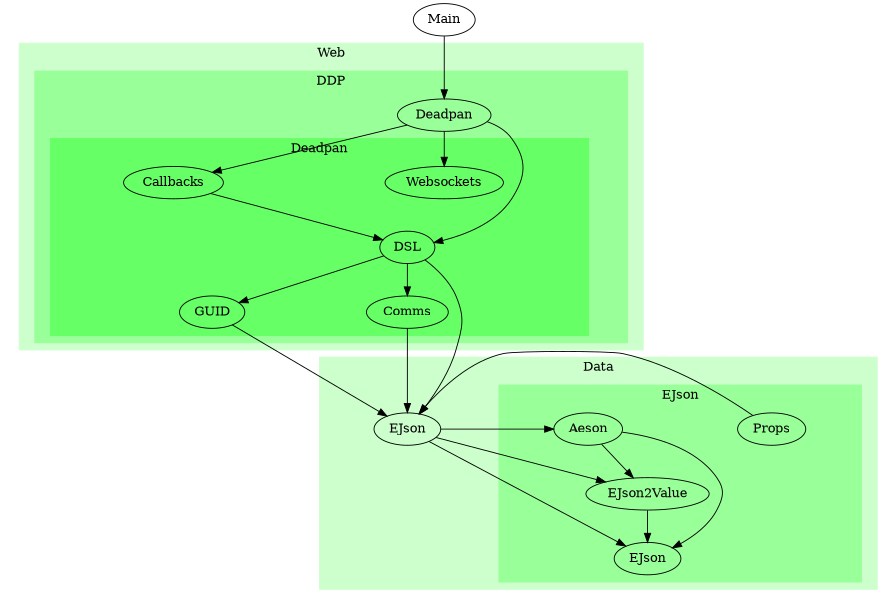 digraph G {
size="6,4";
ratio="fill";
u5[label="Main"];
subgraph cluster_0 {
label="Data";
color="#ccffcc";
style="filled";
u4[label="EJson"];
subgraph cluster_1 {
label="EJson";
color="#99ff99";
style="filled";
u3[label="Props"];
u2[label="EJson2Value"];
u1[label="EJson"];
u0[label="Aeson"];

}

}
subgraph cluster_2 {
label="Web";
color="#ccffcc";
style="filled";
subgraph cluster_3 {
label="DDP";
color="#99ff99";
style="filled";
u11[label="Deadpan"];
subgraph cluster_4 {
label="Deadpan";
color="#66ff66";
style="filled";
u10[label="Websockets"];
u9[label="GUID"];
u8[label="DSL"];
u7[label="Comms"];
u6[label="Callbacks"];

}

}

}
u0 -> u1;
u0 -> u2;
u2 -> u1;
u3 -> u4;
u4 -> u0;
u4 -> u1;
u4 -> u2;
u5 -> u11;
u6 -> u8;
u7 -> u4;
u8 -> u4;
u8 -> u7;
u8 -> u9;
u9 -> u4;
u11 -> u6;
u11 -> u8;
u11 -> u10;

}

